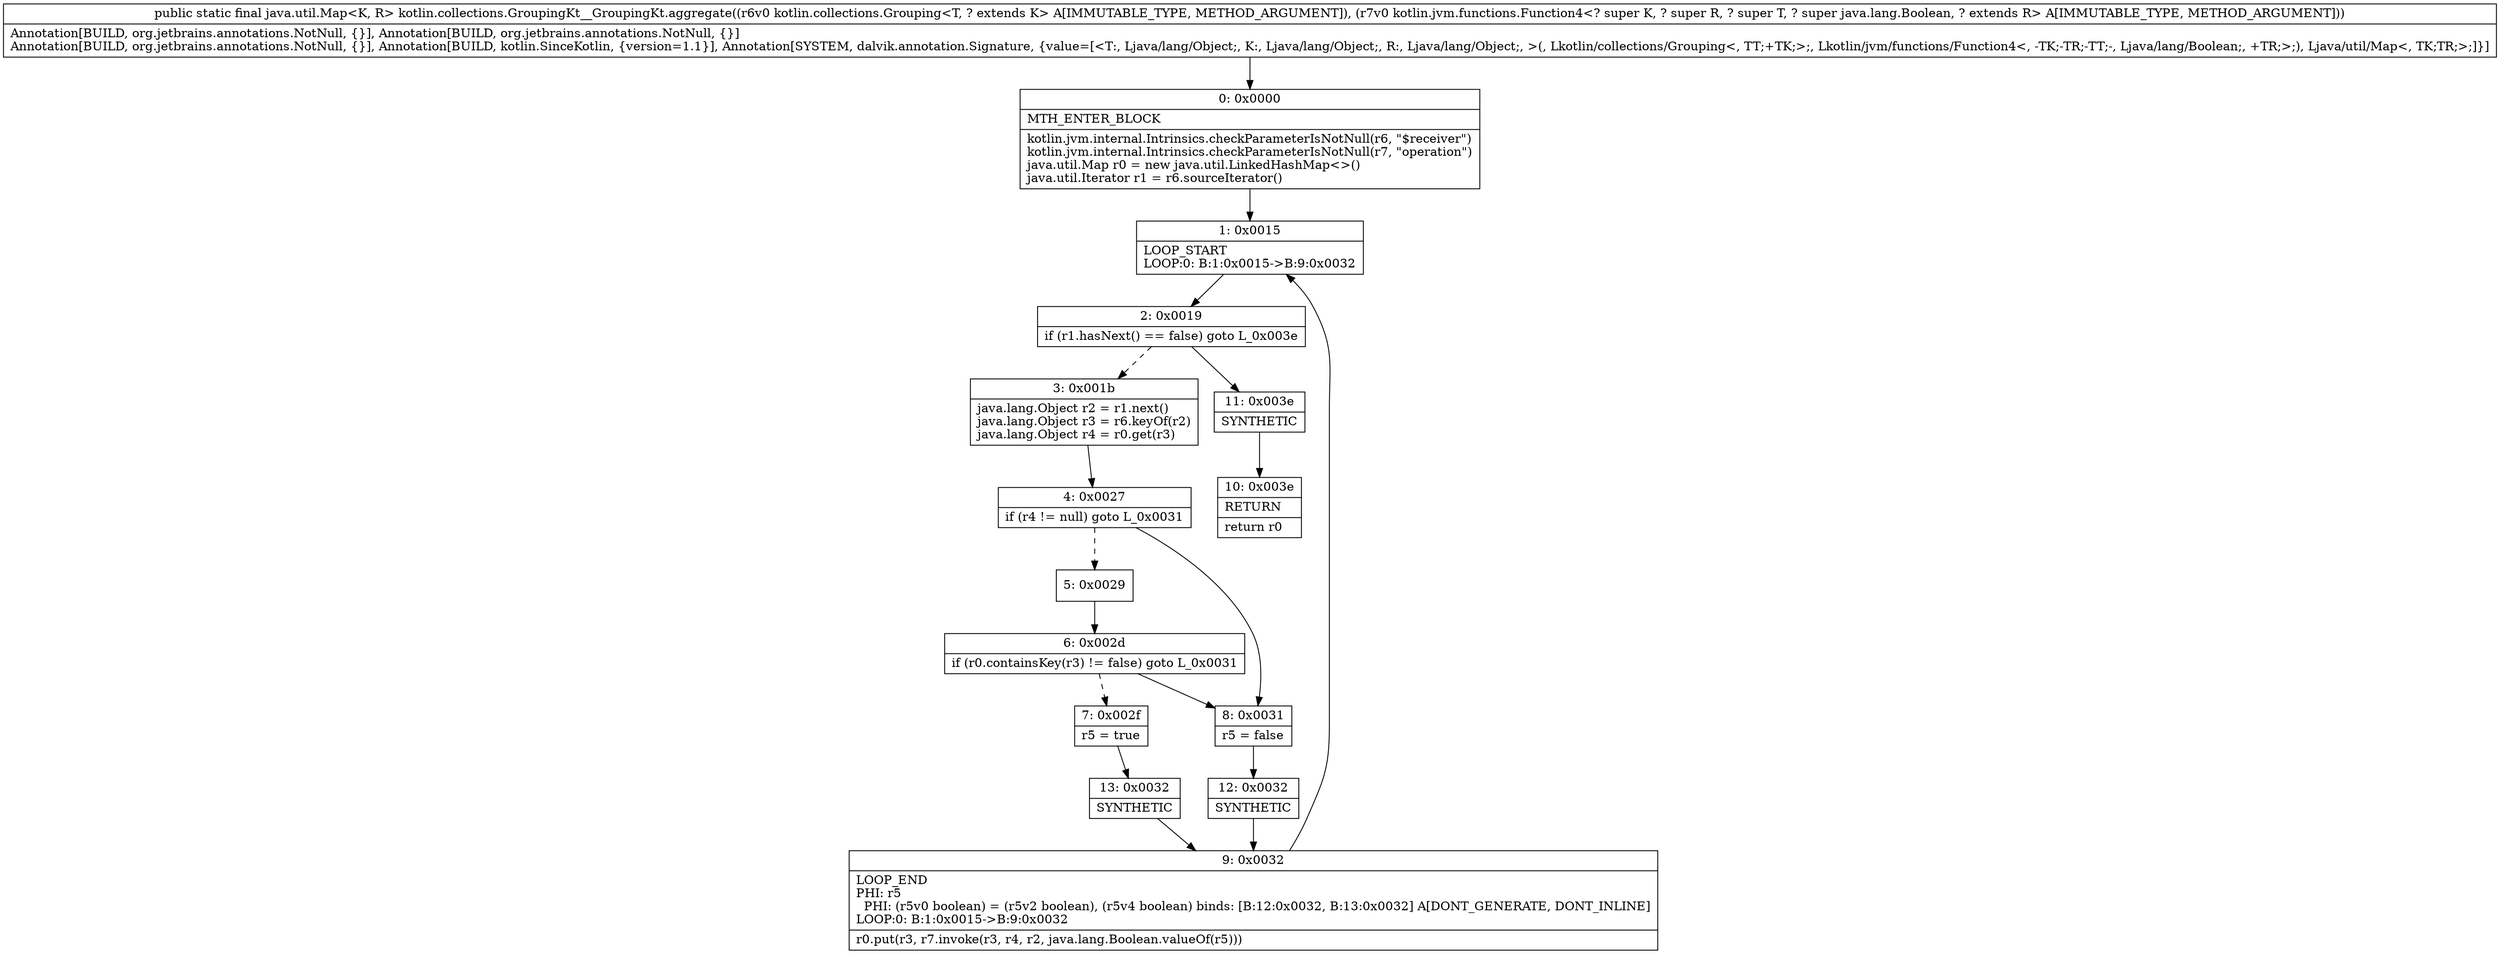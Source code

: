digraph "CFG forkotlin.collections.GroupingKt__GroupingKt.aggregate(Lkotlin\/collections\/Grouping;Lkotlin\/jvm\/functions\/Function4;)Ljava\/util\/Map;" {
Node_0 [shape=record,label="{0\:\ 0x0000|MTH_ENTER_BLOCK\l|kotlin.jvm.internal.Intrinsics.checkParameterIsNotNull(r6, \"$receiver\")\lkotlin.jvm.internal.Intrinsics.checkParameterIsNotNull(r7, \"operation\")\ljava.util.Map r0 = new java.util.LinkedHashMap\<\>()\ljava.util.Iterator r1 = r6.sourceIterator()\l}"];
Node_1 [shape=record,label="{1\:\ 0x0015|LOOP_START\lLOOP:0: B:1:0x0015\-\>B:9:0x0032\l}"];
Node_2 [shape=record,label="{2\:\ 0x0019|if (r1.hasNext() == false) goto L_0x003e\l}"];
Node_3 [shape=record,label="{3\:\ 0x001b|java.lang.Object r2 = r1.next()\ljava.lang.Object r3 = r6.keyOf(r2)\ljava.lang.Object r4 = r0.get(r3)\l}"];
Node_4 [shape=record,label="{4\:\ 0x0027|if (r4 != null) goto L_0x0031\l}"];
Node_5 [shape=record,label="{5\:\ 0x0029}"];
Node_6 [shape=record,label="{6\:\ 0x002d|if (r0.containsKey(r3) != false) goto L_0x0031\l}"];
Node_7 [shape=record,label="{7\:\ 0x002f|r5 = true\l}"];
Node_8 [shape=record,label="{8\:\ 0x0031|r5 = false\l}"];
Node_9 [shape=record,label="{9\:\ 0x0032|LOOP_END\lPHI: r5 \l  PHI: (r5v0 boolean) = (r5v2 boolean), (r5v4 boolean) binds: [B:12:0x0032, B:13:0x0032] A[DONT_GENERATE, DONT_INLINE]\lLOOP:0: B:1:0x0015\-\>B:9:0x0032\l|r0.put(r3, r7.invoke(r3, r4, r2, java.lang.Boolean.valueOf(r5)))\l}"];
Node_10 [shape=record,label="{10\:\ 0x003e|RETURN\l|return r0\l}"];
Node_11 [shape=record,label="{11\:\ 0x003e|SYNTHETIC\l}"];
Node_12 [shape=record,label="{12\:\ 0x0032|SYNTHETIC\l}"];
Node_13 [shape=record,label="{13\:\ 0x0032|SYNTHETIC\l}"];
MethodNode[shape=record,label="{public static final java.util.Map\<K, R\> kotlin.collections.GroupingKt__GroupingKt.aggregate((r6v0 kotlin.collections.Grouping\<T, ? extends K\> A[IMMUTABLE_TYPE, METHOD_ARGUMENT]), (r7v0 kotlin.jvm.functions.Function4\<? super K, ? super R, ? super T, ? super java.lang.Boolean, ? extends R\> A[IMMUTABLE_TYPE, METHOD_ARGUMENT]))  | Annotation[BUILD, org.jetbrains.annotations.NotNull, \{\}], Annotation[BUILD, org.jetbrains.annotations.NotNull, \{\}]\lAnnotation[BUILD, org.jetbrains.annotations.NotNull, \{\}], Annotation[BUILD, kotlin.SinceKotlin, \{version=1.1\}], Annotation[SYSTEM, dalvik.annotation.Signature, \{value=[\<T:, Ljava\/lang\/Object;, K:, Ljava\/lang\/Object;, R:, Ljava\/lang\/Object;, \>(, Lkotlin\/collections\/Grouping\<, TT;+TK;\>;, Lkotlin\/jvm\/functions\/Function4\<, \-TK;\-TR;\-TT;\-, Ljava\/lang\/Boolean;, +TR;\>;), Ljava\/util\/Map\<, TK;TR;\>;]\}]\l}"];
MethodNode -> Node_0;
Node_0 -> Node_1;
Node_1 -> Node_2;
Node_2 -> Node_3[style=dashed];
Node_2 -> Node_11;
Node_3 -> Node_4;
Node_4 -> Node_5[style=dashed];
Node_4 -> Node_8;
Node_5 -> Node_6;
Node_6 -> Node_7[style=dashed];
Node_6 -> Node_8;
Node_7 -> Node_13;
Node_8 -> Node_12;
Node_9 -> Node_1;
Node_11 -> Node_10;
Node_12 -> Node_9;
Node_13 -> Node_9;
}

